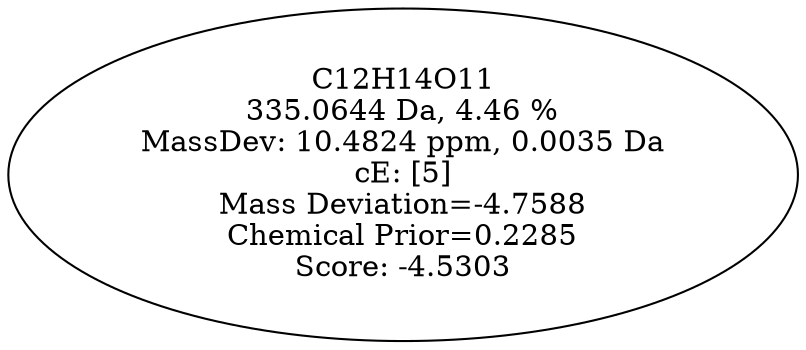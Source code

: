 strict digraph {
v1 [label="C12H14O11\n335.0644 Da, 4.46 %\nMassDev: 10.4824 ppm, 0.0035 Da\ncE: [5]\nMass Deviation=-4.7588\nChemical Prior=0.2285\nScore: -4.5303"];
}